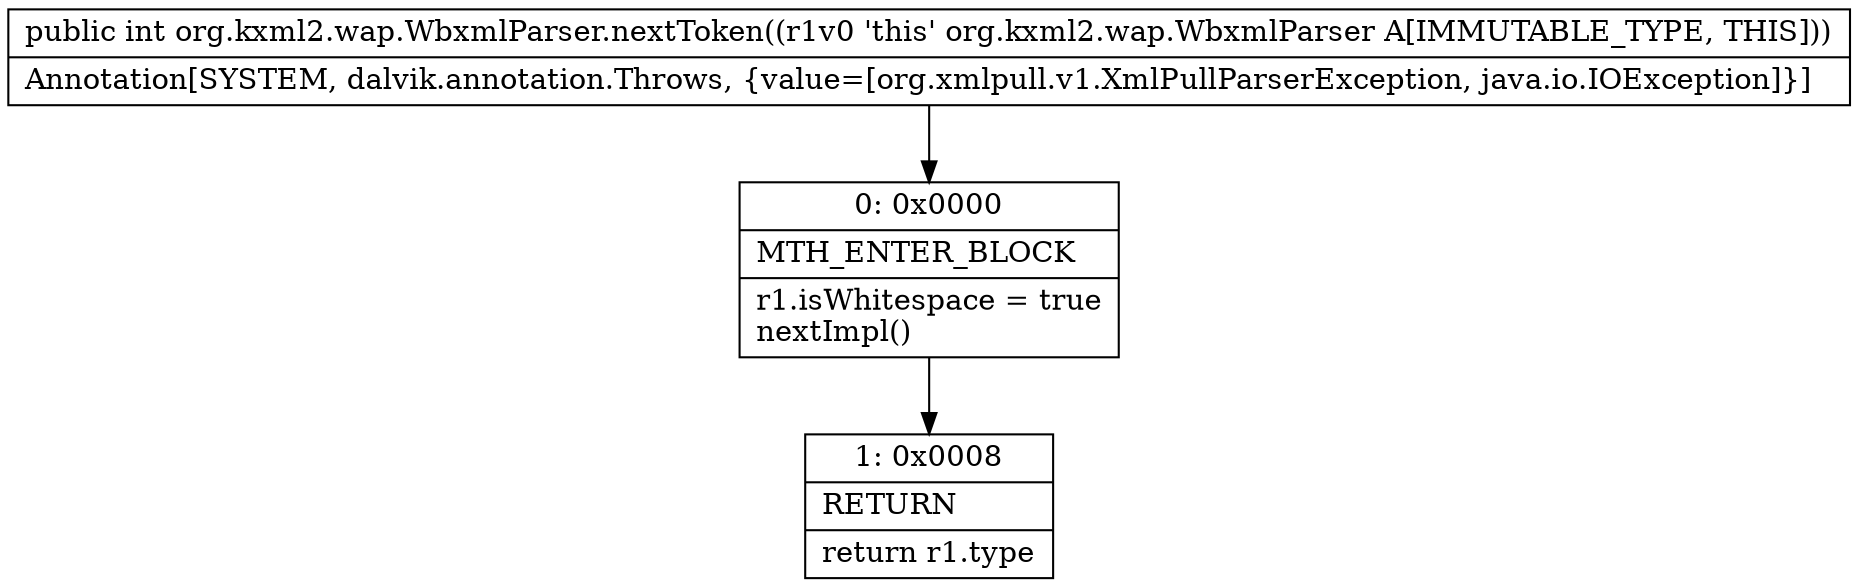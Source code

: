 digraph "CFG fororg.kxml2.wap.WbxmlParser.nextToken()I" {
Node_0 [shape=record,label="{0\:\ 0x0000|MTH_ENTER_BLOCK\l|r1.isWhitespace = true\lnextImpl()\l}"];
Node_1 [shape=record,label="{1\:\ 0x0008|RETURN\l|return r1.type\l}"];
MethodNode[shape=record,label="{public int org.kxml2.wap.WbxmlParser.nextToken((r1v0 'this' org.kxml2.wap.WbxmlParser A[IMMUTABLE_TYPE, THIS]))  | Annotation[SYSTEM, dalvik.annotation.Throws, \{value=[org.xmlpull.v1.XmlPullParserException, java.io.IOException]\}]\l}"];
MethodNode -> Node_0;
Node_0 -> Node_1;
}


